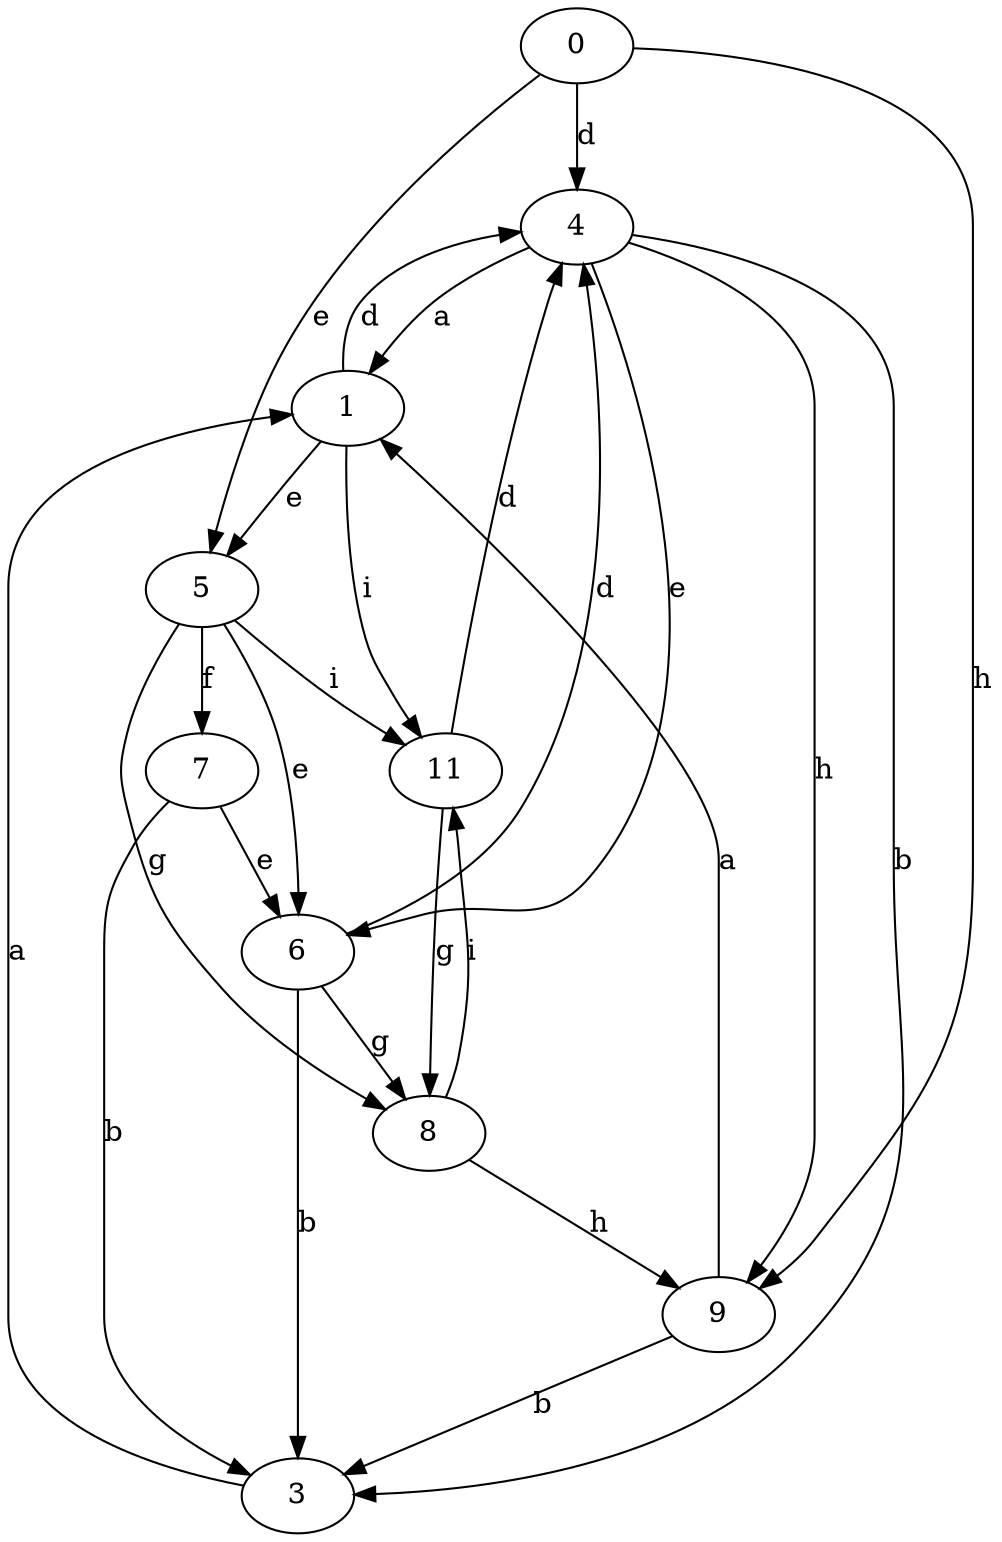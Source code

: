 strict digraph  {
0;
1;
3;
4;
5;
6;
7;
8;
9;
11;
0 -> 4  [label=d];
0 -> 5  [label=e];
0 -> 9  [label=h];
1 -> 4  [label=d];
1 -> 5  [label=e];
1 -> 11  [label=i];
3 -> 1  [label=a];
4 -> 1  [label=a];
4 -> 3  [label=b];
4 -> 6  [label=e];
4 -> 9  [label=h];
5 -> 6  [label=e];
5 -> 7  [label=f];
5 -> 8  [label=g];
5 -> 11  [label=i];
6 -> 3  [label=b];
6 -> 4  [label=d];
6 -> 8  [label=g];
7 -> 3  [label=b];
7 -> 6  [label=e];
8 -> 9  [label=h];
8 -> 11  [label=i];
9 -> 1  [label=a];
9 -> 3  [label=b];
11 -> 4  [label=d];
11 -> 8  [label=g];
}
